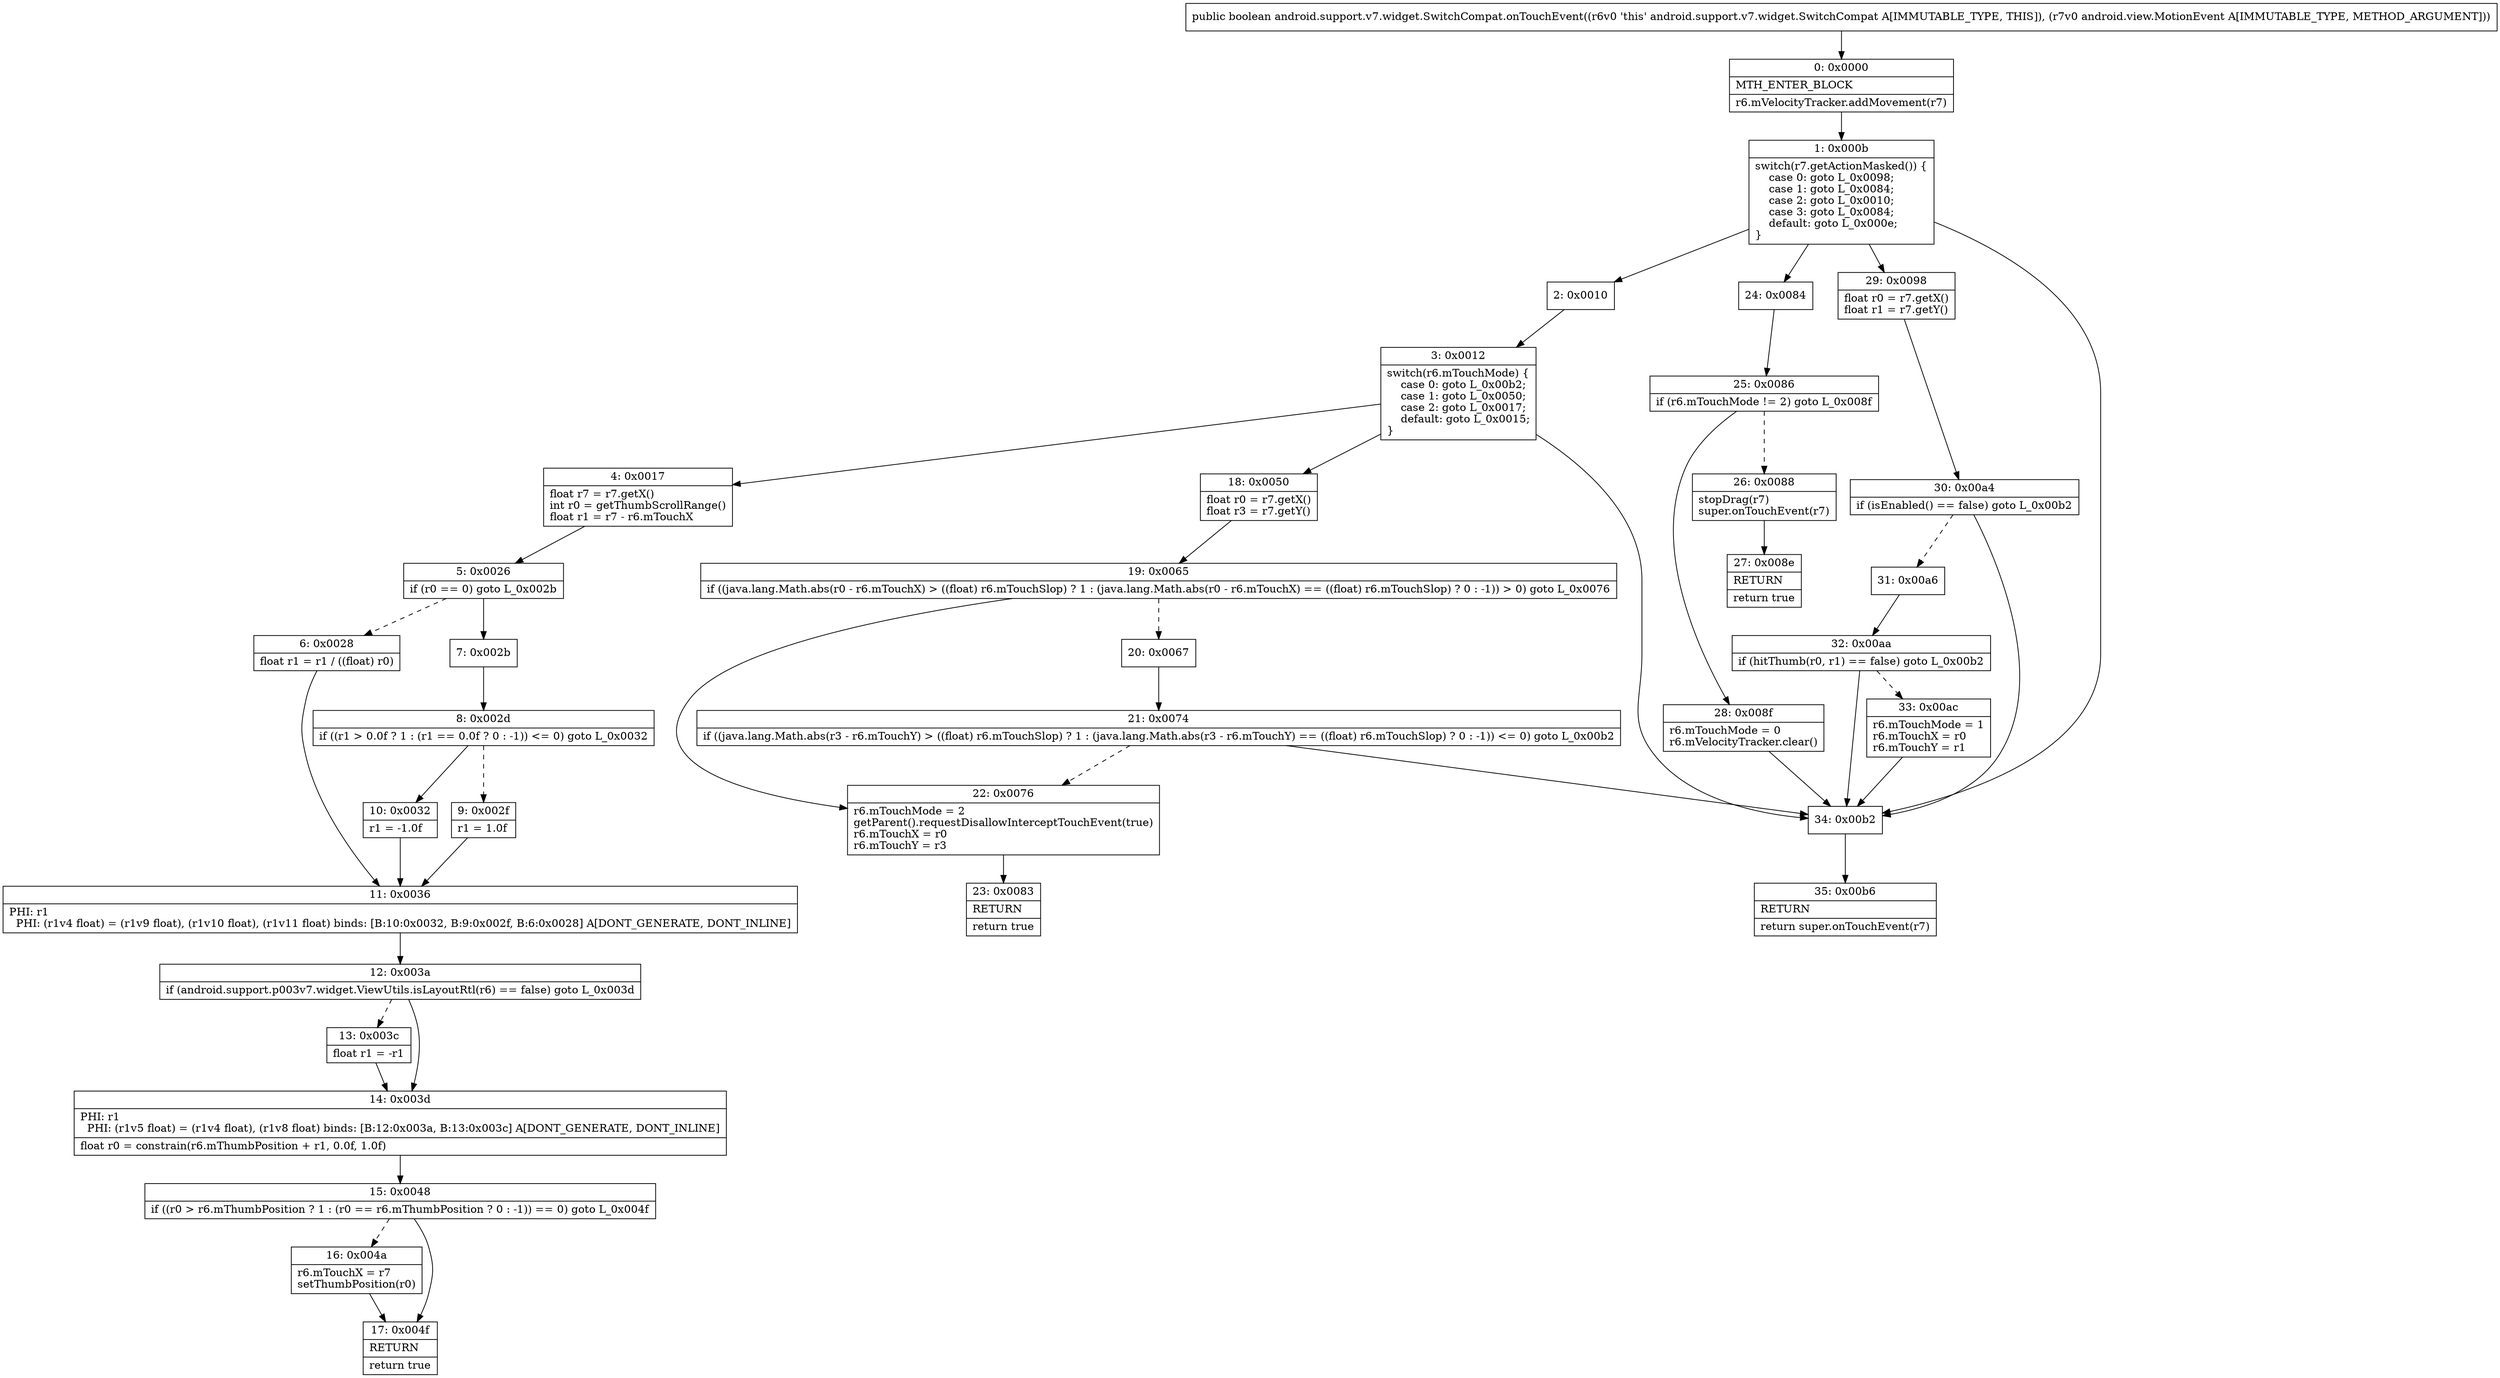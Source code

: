 digraph "CFG forandroid.support.v7.widget.SwitchCompat.onTouchEvent(Landroid\/view\/MotionEvent;)Z" {
Node_0 [shape=record,label="{0\:\ 0x0000|MTH_ENTER_BLOCK\l|r6.mVelocityTracker.addMovement(r7)\l}"];
Node_1 [shape=record,label="{1\:\ 0x000b|switch(r7.getActionMasked()) \{\l    case 0: goto L_0x0098;\l    case 1: goto L_0x0084;\l    case 2: goto L_0x0010;\l    case 3: goto L_0x0084;\l    default: goto L_0x000e;\l\}\l}"];
Node_2 [shape=record,label="{2\:\ 0x0010}"];
Node_3 [shape=record,label="{3\:\ 0x0012|switch(r6.mTouchMode) \{\l    case 0: goto L_0x00b2;\l    case 1: goto L_0x0050;\l    case 2: goto L_0x0017;\l    default: goto L_0x0015;\l\}\l}"];
Node_4 [shape=record,label="{4\:\ 0x0017|float r7 = r7.getX()\lint r0 = getThumbScrollRange()\lfloat r1 = r7 \- r6.mTouchX\l}"];
Node_5 [shape=record,label="{5\:\ 0x0026|if (r0 == 0) goto L_0x002b\l}"];
Node_6 [shape=record,label="{6\:\ 0x0028|float r1 = r1 \/ ((float) r0)\l}"];
Node_7 [shape=record,label="{7\:\ 0x002b}"];
Node_8 [shape=record,label="{8\:\ 0x002d|if ((r1 \> 0.0f ? 1 : (r1 == 0.0f ? 0 : \-1)) \<= 0) goto L_0x0032\l}"];
Node_9 [shape=record,label="{9\:\ 0x002f|r1 = 1.0f\l}"];
Node_10 [shape=record,label="{10\:\ 0x0032|r1 = \-1.0f\l}"];
Node_11 [shape=record,label="{11\:\ 0x0036|PHI: r1 \l  PHI: (r1v4 float) = (r1v9 float), (r1v10 float), (r1v11 float) binds: [B:10:0x0032, B:9:0x002f, B:6:0x0028] A[DONT_GENERATE, DONT_INLINE]\l}"];
Node_12 [shape=record,label="{12\:\ 0x003a|if (android.support.p003v7.widget.ViewUtils.isLayoutRtl(r6) == false) goto L_0x003d\l}"];
Node_13 [shape=record,label="{13\:\ 0x003c|float r1 = \-r1\l}"];
Node_14 [shape=record,label="{14\:\ 0x003d|PHI: r1 \l  PHI: (r1v5 float) = (r1v4 float), (r1v8 float) binds: [B:12:0x003a, B:13:0x003c] A[DONT_GENERATE, DONT_INLINE]\l|float r0 = constrain(r6.mThumbPosition + r1, 0.0f, 1.0f)\l}"];
Node_15 [shape=record,label="{15\:\ 0x0048|if ((r0 \> r6.mThumbPosition ? 1 : (r0 == r6.mThumbPosition ? 0 : \-1)) == 0) goto L_0x004f\l}"];
Node_16 [shape=record,label="{16\:\ 0x004a|r6.mTouchX = r7\lsetThumbPosition(r0)\l}"];
Node_17 [shape=record,label="{17\:\ 0x004f|RETURN\l|return true\l}"];
Node_18 [shape=record,label="{18\:\ 0x0050|float r0 = r7.getX()\lfloat r3 = r7.getY()\l}"];
Node_19 [shape=record,label="{19\:\ 0x0065|if ((java.lang.Math.abs(r0 \- r6.mTouchX) \> ((float) r6.mTouchSlop) ? 1 : (java.lang.Math.abs(r0 \- r6.mTouchX) == ((float) r6.mTouchSlop) ? 0 : \-1)) \> 0) goto L_0x0076\l}"];
Node_20 [shape=record,label="{20\:\ 0x0067}"];
Node_21 [shape=record,label="{21\:\ 0x0074|if ((java.lang.Math.abs(r3 \- r6.mTouchY) \> ((float) r6.mTouchSlop) ? 1 : (java.lang.Math.abs(r3 \- r6.mTouchY) == ((float) r6.mTouchSlop) ? 0 : \-1)) \<= 0) goto L_0x00b2\l}"];
Node_22 [shape=record,label="{22\:\ 0x0076|r6.mTouchMode = 2\lgetParent().requestDisallowInterceptTouchEvent(true)\lr6.mTouchX = r0\lr6.mTouchY = r3\l}"];
Node_23 [shape=record,label="{23\:\ 0x0083|RETURN\l|return true\l}"];
Node_24 [shape=record,label="{24\:\ 0x0084}"];
Node_25 [shape=record,label="{25\:\ 0x0086|if (r6.mTouchMode != 2) goto L_0x008f\l}"];
Node_26 [shape=record,label="{26\:\ 0x0088|stopDrag(r7)\lsuper.onTouchEvent(r7)\l}"];
Node_27 [shape=record,label="{27\:\ 0x008e|RETURN\l|return true\l}"];
Node_28 [shape=record,label="{28\:\ 0x008f|r6.mTouchMode = 0\lr6.mVelocityTracker.clear()\l}"];
Node_29 [shape=record,label="{29\:\ 0x0098|float r0 = r7.getX()\lfloat r1 = r7.getY()\l}"];
Node_30 [shape=record,label="{30\:\ 0x00a4|if (isEnabled() == false) goto L_0x00b2\l}"];
Node_31 [shape=record,label="{31\:\ 0x00a6}"];
Node_32 [shape=record,label="{32\:\ 0x00aa|if (hitThumb(r0, r1) == false) goto L_0x00b2\l}"];
Node_33 [shape=record,label="{33\:\ 0x00ac|r6.mTouchMode = 1\lr6.mTouchX = r0\lr6.mTouchY = r1\l}"];
Node_34 [shape=record,label="{34\:\ 0x00b2}"];
Node_35 [shape=record,label="{35\:\ 0x00b6|RETURN\l|return super.onTouchEvent(r7)\l}"];
MethodNode[shape=record,label="{public boolean android.support.v7.widget.SwitchCompat.onTouchEvent((r6v0 'this' android.support.v7.widget.SwitchCompat A[IMMUTABLE_TYPE, THIS]), (r7v0 android.view.MotionEvent A[IMMUTABLE_TYPE, METHOD_ARGUMENT])) }"];
MethodNode -> Node_0;
Node_0 -> Node_1;
Node_1 -> Node_2;
Node_1 -> Node_24;
Node_1 -> Node_29;
Node_1 -> Node_34;
Node_2 -> Node_3;
Node_3 -> Node_4;
Node_3 -> Node_18;
Node_3 -> Node_34;
Node_4 -> Node_5;
Node_5 -> Node_6[style=dashed];
Node_5 -> Node_7;
Node_6 -> Node_11;
Node_7 -> Node_8;
Node_8 -> Node_9[style=dashed];
Node_8 -> Node_10;
Node_9 -> Node_11;
Node_10 -> Node_11;
Node_11 -> Node_12;
Node_12 -> Node_13[style=dashed];
Node_12 -> Node_14;
Node_13 -> Node_14;
Node_14 -> Node_15;
Node_15 -> Node_16[style=dashed];
Node_15 -> Node_17;
Node_16 -> Node_17;
Node_18 -> Node_19;
Node_19 -> Node_20[style=dashed];
Node_19 -> Node_22;
Node_20 -> Node_21;
Node_21 -> Node_22[style=dashed];
Node_21 -> Node_34;
Node_22 -> Node_23;
Node_24 -> Node_25;
Node_25 -> Node_26[style=dashed];
Node_25 -> Node_28;
Node_26 -> Node_27;
Node_28 -> Node_34;
Node_29 -> Node_30;
Node_30 -> Node_31[style=dashed];
Node_30 -> Node_34;
Node_31 -> Node_32;
Node_32 -> Node_33[style=dashed];
Node_32 -> Node_34;
Node_33 -> Node_34;
Node_34 -> Node_35;
}

